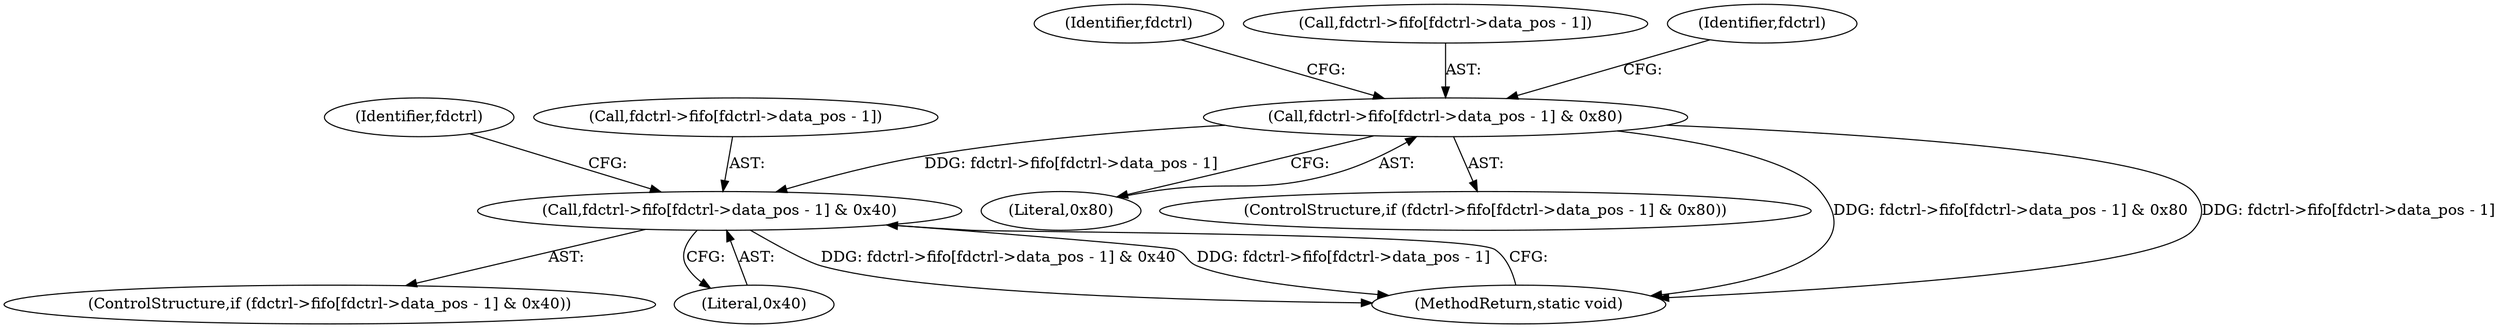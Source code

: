 digraph "0_qemu_e907746266721f305d67bc0718795fedee2e824c@pointer" {
"1000112" [label="(Call,fdctrl->fifo[fdctrl->data_pos - 1] & 0x80)"];
"1000125" [label="(Call,fdctrl->fifo[fdctrl->data_pos - 1] & 0x40)"];
"1000122" [label="(Literal,0x80)"];
"1000124" [label="(ControlStructure,if (fdctrl->fifo[fdctrl->data_pos - 1] & 0x40))"];
"1000112" [label="(Call,fdctrl->fifo[fdctrl->data_pos - 1] & 0x80)"];
"1000125" [label="(Call,fdctrl->fifo[fdctrl->data_pos - 1] & 0x40)"];
"1000135" [label="(Literal,0x40)"];
"1000166" [label="(Identifier,fdctrl)"];
"1000113" [label="(Call,fdctrl->fifo[fdctrl->data_pos - 1])"];
"1000111" [label="(ControlStructure,if (fdctrl->fifo[fdctrl->data_pos - 1] & 0x80))"];
"1000140" [label="(Identifier,fdctrl)"];
"1000126" [label="(Call,fdctrl->fifo[fdctrl->data_pos - 1])"];
"1000189" [label="(MethodReturn,static void)"];
"1000128" [label="(Identifier,fdctrl)"];
"1000112" -> "1000111"  [label="AST: "];
"1000112" -> "1000122"  [label="CFG: "];
"1000113" -> "1000112"  [label="AST: "];
"1000122" -> "1000112"  [label="AST: "];
"1000128" -> "1000112"  [label="CFG: "];
"1000166" -> "1000112"  [label="CFG: "];
"1000112" -> "1000189"  [label="DDG: fdctrl->fifo[fdctrl->data_pos - 1] & 0x80"];
"1000112" -> "1000189"  [label="DDG: fdctrl->fifo[fdctrl->data_pos - 1]"];
"1000112" -> "1000125"  [label="DDG: fdctrl->fifo[fdctrl->data_pos - 1]"];
"1000125" -> "1000124"  [label="AST: "];
"1000125" -> "1000135"  [label="CFG: "];
"1000126" -> "1000125"  [label="AST: "];
"1000135" -> "1000125"  [label="AST: "];
"1000140" -> "1000125"  [label="CFG: "];
"1000189" -> "1000125"  [label="CFG: "];
"1000125" -> "1000189"  [label="DDG: fdctrl->fifo[fdctrl->data_pos - 1] & 0x40"];
"1000125" -> "1000189"  [label="DDG: fdctrl->fifo[fdctrl->data_pos - 1]"];
}
